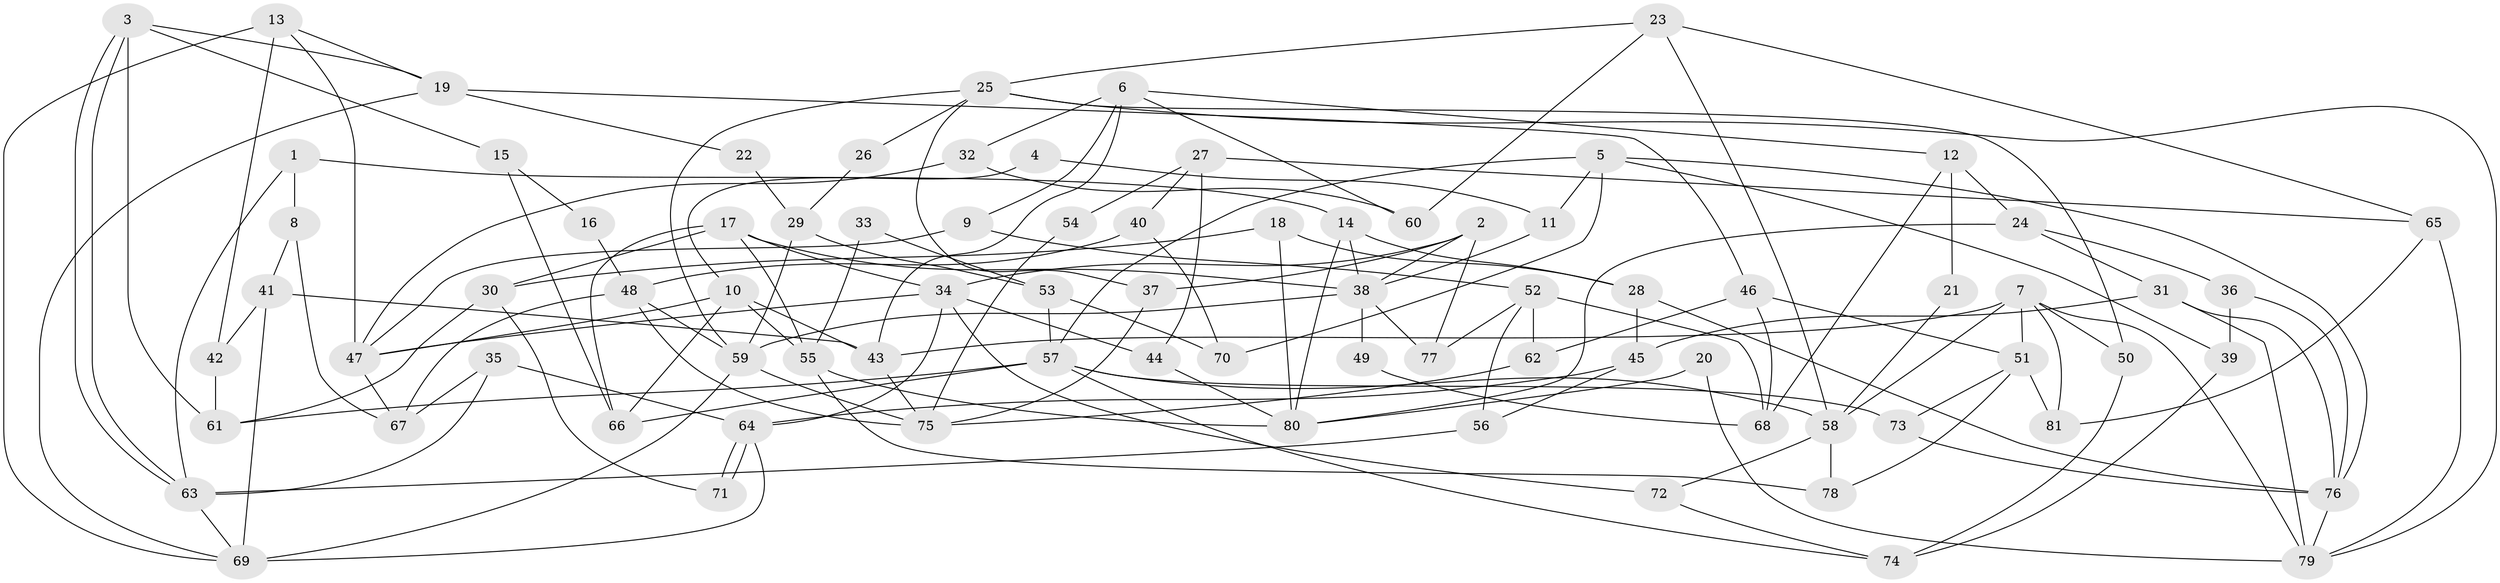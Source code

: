 // Generated by graph-tools (version 1.1) at 2025/50/03/09/25 04:50:09]
// undirected, 81 vertices, 162 edges
graph export_dot {
graph [start="1"]
  node [color=gray90,style=filled];
  1;
  2;
  3;
  4;
  5;
  6;
  7;
  8;
  9;
  10;
  11;
  12;
  13;
  14;
  15;
  16;
  17;
  18;
  19;
  20;
  21;
  22;
  23;
  24;
  25;
  26;
  27;
  28;
  29;
  30;
  31;
  32;
  33;
  34;
  35;
  36;
  37;
  38;
  39;
  40;
  41;
  42;
  43;
  44;
  45;
  46;
  47;
  48;
  49;
  50;
  51;
  52;
  53;
  54;
  55;
  56;
  57;
  58;
  59;
  60;
  61;
  62;
  63;
  64;
  65;
  66;
  67;
  68;
  69;
  70;
  71;
  72;
  73;
  74;
  75;
  76;
  77;
  78;
  79;
  80;
  81;
  1 -- 63;
  1 -- 8;
  1 -- 14;
  2 -- 34;
  2 -- 38;
  2 -- 37;
  2 -- 77;
  3 -- 63;
  3 -- 63;
  3 -- 61;
  3 -- 15;
  3 -- 19;
  4 -- 11;
  4 -- 10;
  5 -- 57;
  5 -- 76;
  5 -- 11;
  5 -- 39;
  5 -- 70;
  6 -- 12;
  6 -- 43;
  6 -- 9;
  6 -- 32;
  6 -- 60;
  7 -- 58;
  7 -- 79;
  7 -- 43;
  7 -- 50;
  7 -- 51;
  7 -- 81;
  8 -- 67;
  8 -- 41;
  9 -- 47;
  9 -- 52;
  10 -- 66;
  10 -- 43;
  10 -- 47;
  10 -- 55;
  11 -- 38;
  12 -- 24;
  12 -- 68;
  12 -- 21;
  13 -- 69;
  13 -- 19;
  13 -- 42;
  13 -- 47;
  14 -- 28;
  14 -- 38;
  14 -- 80;
  15 -- 66;
  15 -- 16;
  16 -- 48;
  17 -- 38;
  17 -- 34;
  17 -- 30;
  17 -- 55;
  17 -- 66;
  18 -- 80;
  18 -- 28;
  18 -- 30;
  19 -- 46;
  19 -- 22;
  19 -- 69;
  20 -- 80;
  20 -- 79;
  21 -- 58;
  22 -- 29;
  23 -- 60;
  23 -- 25;
  23 -- 58;
  23 -- 65;
  24 -- 31;
  24 -- 80;
  24 -- 36;
  25 -- 37;
  25 -- 79;
  25 -- 26;
  25 -- 50;
  25 -- 59;
  26 -- 29;
  27 -- 65;
  27 -- 44;
  27 -- 40;
  27 -- 54;
  28 -- 45;
  28 -- 76;
  29 -- 59;
  29 -- 53;
  30 -- 61;
  30 -- 71;
  31 -- 45;
  31 -- 79;
  31 -- 76;
  32 -- 47;
  32 -- 60;
  33 -- 55;
  33 -- 53;
  34 -- 64;
  34 -- 47;
  34 -- 44;
  34 -- 72;
  35 -- 63;
  35 -- 64;
  35 -- 67;
  36 -- 39;
  36 -- 76;
  37 -- 75;
  38 -- 59;
  38 -- 49;
  38 -- 77;
  39 -- 74;
  40 -- 48;
  40 -- 70;
  41 -- 69;
  41 -- 42;
  41 -- 43;
  42 -- 61;
  43 -- 75;
  44 -- 80;
  45 -- 64;
  45 -- 56;
  46 -- 62;
  46 -- 51;
  46 -- 68;
  47 -- 67;
  48 -- 67;
  48 -- 75;
  48 -- 59;
  49 -- 68;
  50 -- 74;
  51 -- 78;
  51 -- 73;
  51 -- 81;
  52 -- 77;
  52 -- 56;
  52 -- 62;
  52 -- 68;
  53 -- 70;
  53 -- 57;
  54 -- 75;
  55 -- 78;
  55 -- 80;
  56 -- 63;
  57 -- 73;
  57 -- 74;
  57 -- 58;
  57 -- 61;
  57 -- 66;
  58 -- 72;
  58 -- 78;
  59 -- 69;
  59 -- 75;
  62 -- 75;
  63 -- 69;
  64 -- 71;
  64 -- 71;
  64 -- 69;
  65 -- 81;
  65 -- 79;
  72 -- 74;
  73 -- 76;
  76 -- 79;
}
